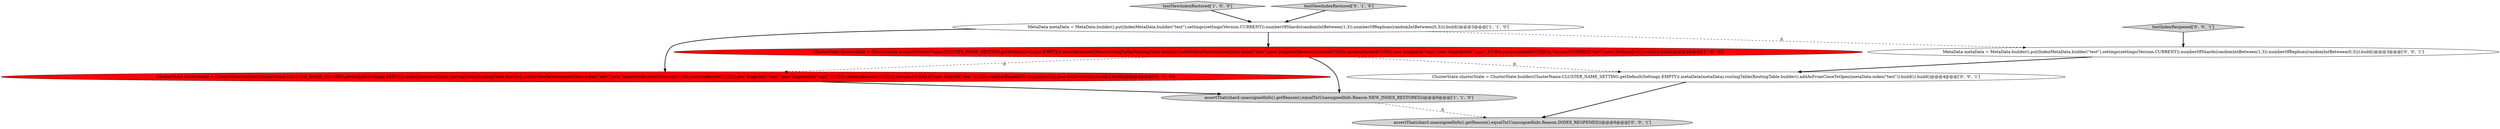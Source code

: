 digraph {
9 [style = filled, label = "ClusterState clusterState = ClusterState.builder(ClusterName.CLUSTER_NAME_SETTING.getDefault(Settings.EMPTY)).metaData(metaData).routingTable(RoutingTable.builder().addAsFromCloseToOpen(metaData.index(\"test\")).build()).build()@@@4@@@['0', '0', '1']", fillcolor = white, shape = ellipse image = "AAA0AAABBB3BBB"];
6 [style = filled, label = "MetaData metaData = MetaData.builder().put(IndexMetaData.builder(\"test\").settings(settings(Version.CURRENT)).numberOfShards(randomIntBetween(1,3)).numberOfReplicas(randomIntBetween(0,3))).build()@@@3@@@['0', '0', '1']", fillcolor = white, shape = ellipse image = "AAA0AAABBB3BBB"];
3 [style = filled, label = "ClusterState clusterState = ClusterState.builder(ClusterName.CLUSTER_NAME_SETTING.getDefault(Settings.EMPTY)).metaData(metaData).routingTable(RoutingTable.builder().addAsNewRestore(metaData.index(\"test\"),new SnapshotRecoverySource(UUIDs.randomBase64UUID(),new Snapshot(\"rep1\",new SnapshotId(\"snp1\",UUIDs.randomBase64UUID())),Version.CURRENT,\"test\"),new IntHashSet()).build()).build()@@@4@@@['1', '0', '0']", fillcolor = red, shape = ellipse image = "AAA1AAABBB1BBB"];
1 [style = filled, label = "MetaData metaData = MetaData.builder().put(IndexMetaData.builder(\"test\").settings(settings(Version.CURRENT)).numberOfShards(randomIntBetween(1,3)).numberOfReplicas(randomIntBetween(0,3))).build()@@@3@@@['1', '1', '0']", fillcolor = white, shape = ellipse image = "AAA0AAABBB1BBB"];
4 [style = filled, label = "ClusterState clusterState = ClusterState.builder(ClusterName.CLUSTER_NAME_SETTING.getDefault(Settings.EMPTY)).metaData(metaData).routingTable(RoutingTable.builder().addAsNewRestore(metaData.index(\"test\"),new SnapshotRecoverySource(UUIDs.randomBase64UUID(),new Snapshot(\"rep1\",new SnapshotId(\"snp1\",UUIDs.randomBase64UUID())),Version.CURRENT,new IndexId(\"test\",UUIDs.randomBase64UUID(random()))),new IntHashSet()).build()).build()@@@4@@@['0', '1', '0']", fillcolor = red, shape = ellipse image = "AAA1AAABBB2BBB"];
2 [style = filled, label = "assertThat(shard.unassignedInfo().getReason(),equalTo(UnassignedInfo.Reason.NEW_INDEX_RESTORED))@@@6@@@['1', '1', '0']", fillcolor = lightgray, shape = ellipse image = "AAA0AAABBB1BBB"];
0 [style = filled, label = "testNewIndexRestored['1', '0', '0']", fillcolor = lightgray, shape = diamond image = "AAA0AAABBB1BBB"];
8 [style = filled, label = "testIndexReopened['0', '0', '1']", fillcolor = lightgray, shape = diamond image = "AAA0AAABBB3BBB"];
5 [style = filled, label = "testNewIndexRestored['0', '1', '0']", fillcolor = lightgray, shape = diamond image = "AAA0AAABBB2BBB"];
7 [style = filled, label = "assertThat(shard.unassignedInfo().getReason(),equalTo(UnassignedInfo.Reason.INDEX_REOPENED))@@@6@@@['0', '0', '1']", fillcolor = lightgray, shape = ellipse image = "AAA0AAABBB3BBB"];
1->3 [style = bold, label=""];
5->1 [style = bold, label=""];
1->4 [style = bold, label=""];
8->6 [style = bold, label=""];
4->2 [style = bold, label=""];
6->9 [style = bold, label=""];
3->2 [style = bold, label=""];
9->7 [style = bold, label=""];
3->4 [style = dashed, label="0"];
3->9 [style = dashed, label="0"];
2->7 [style = dashed, label="0"];
1->6 [style = dashed, label="0"];
0->1 [style = bold, label=""];
}
